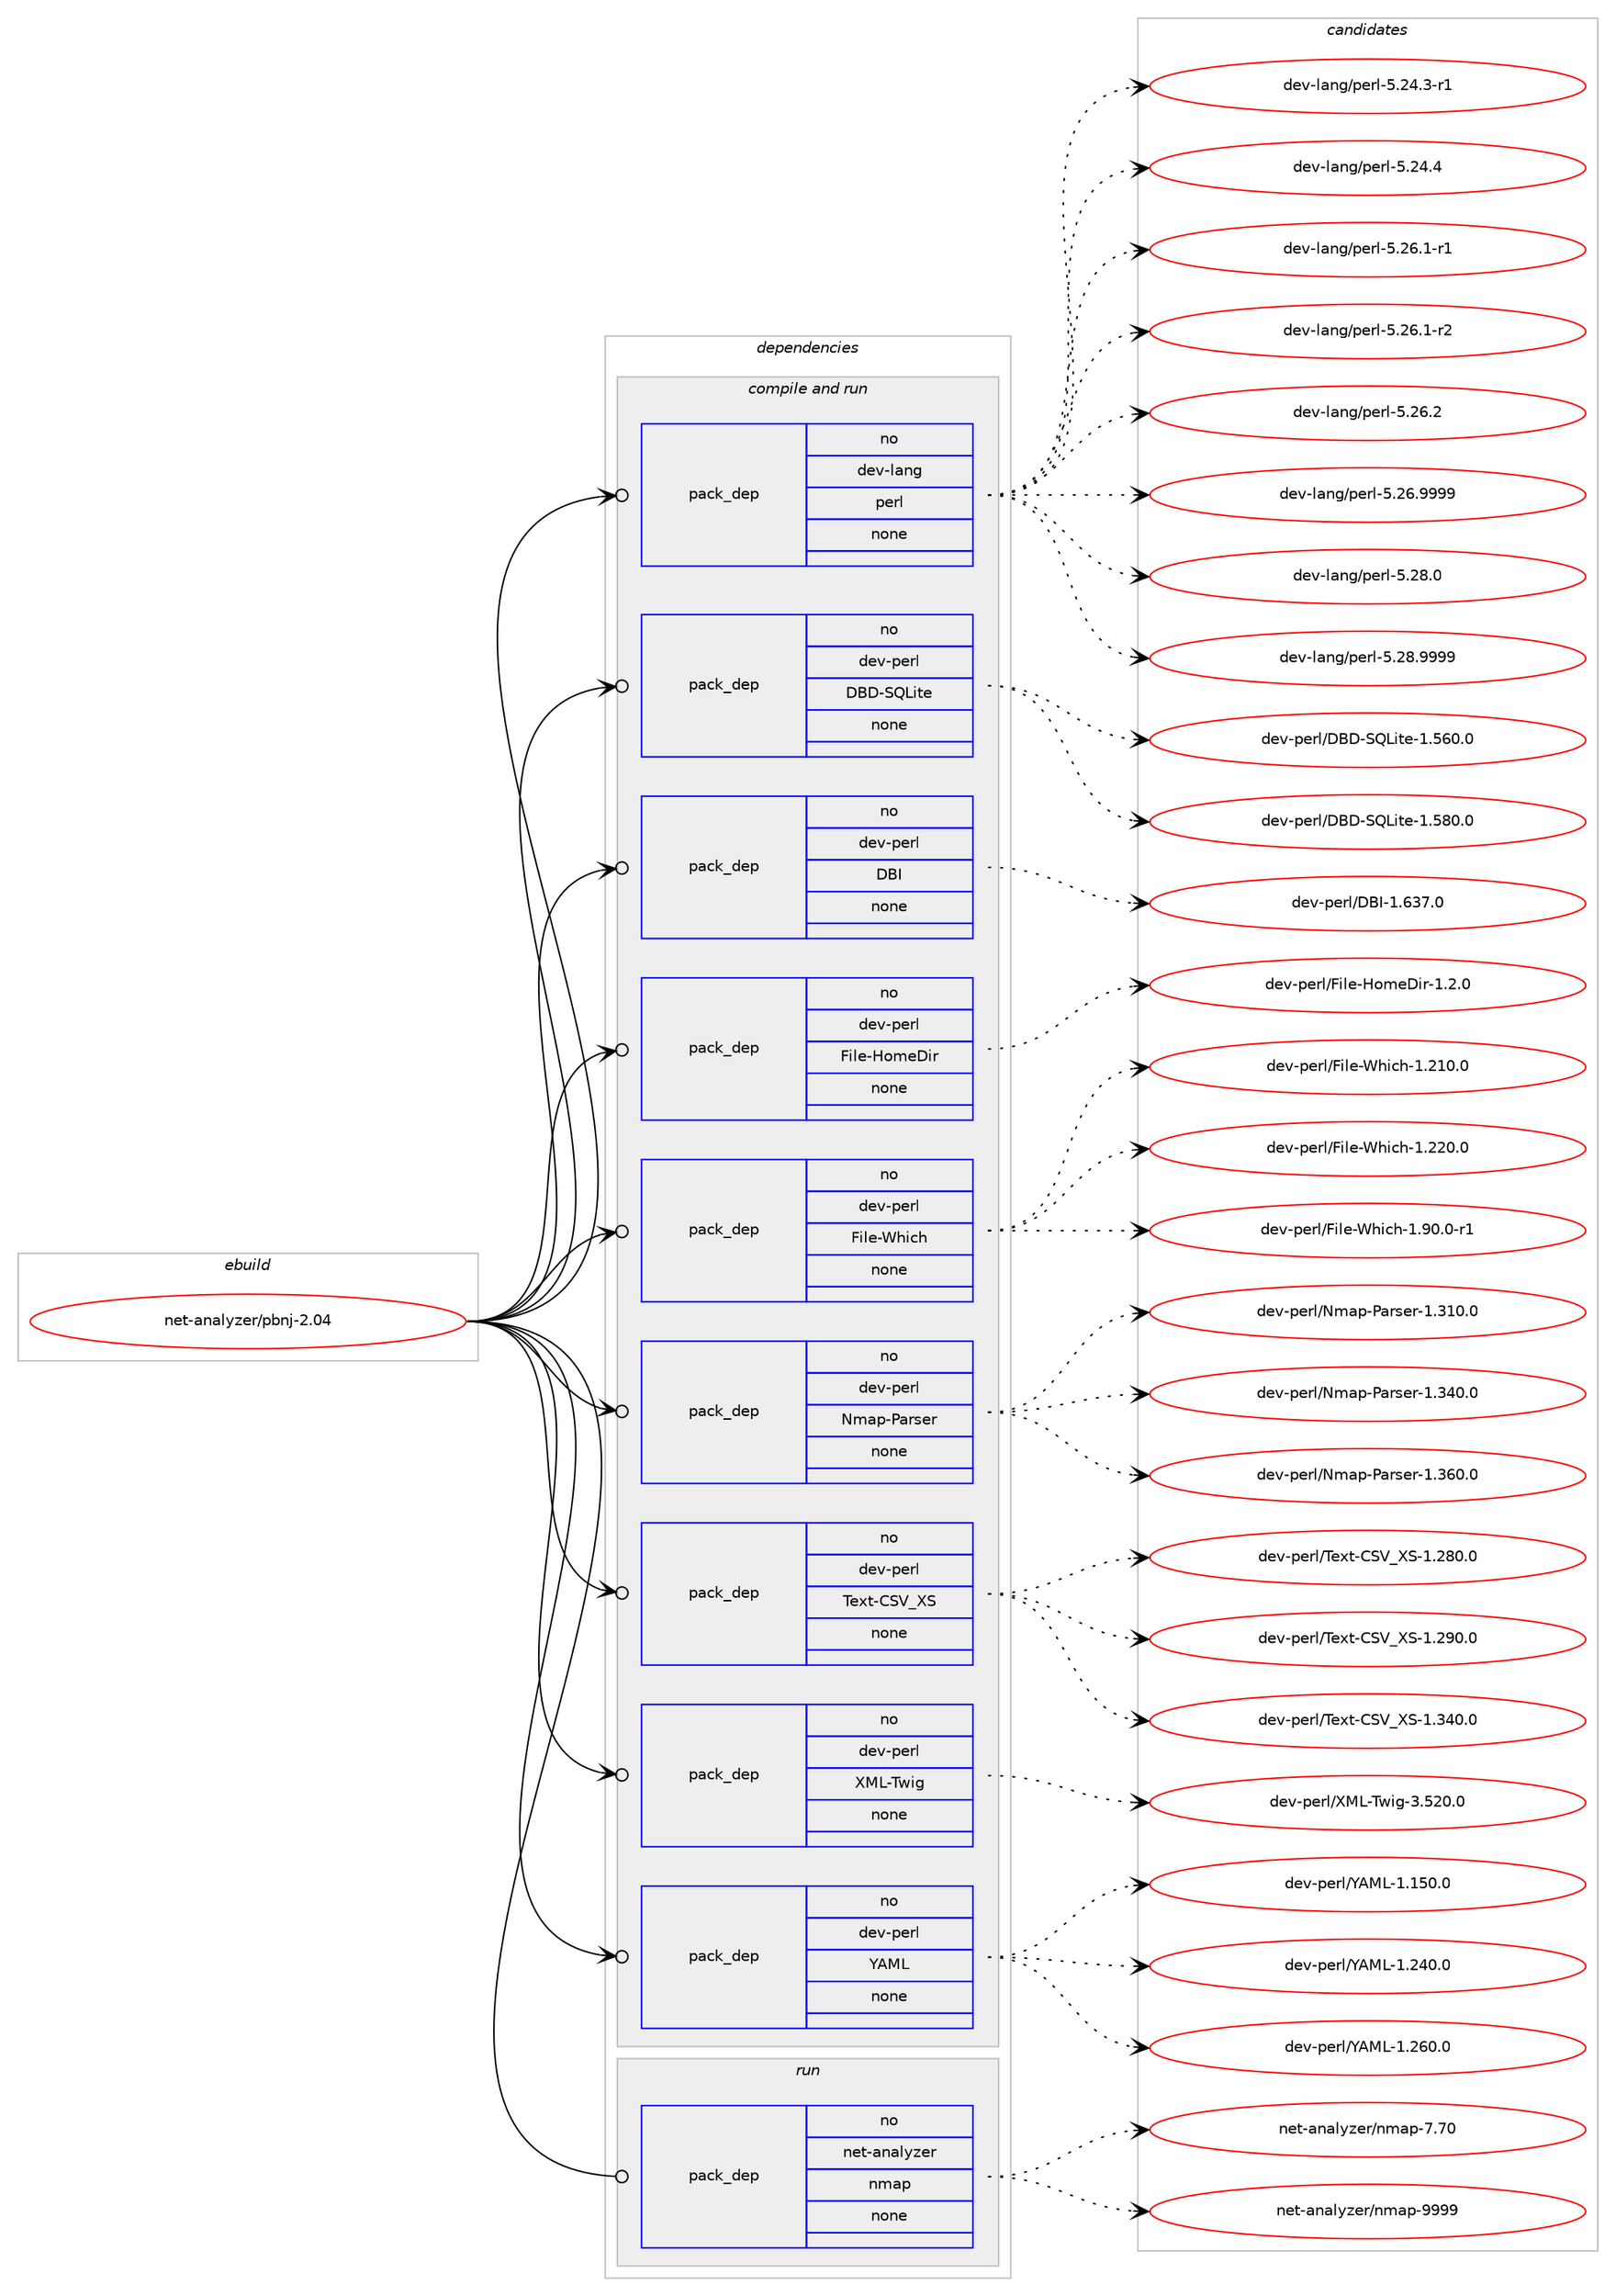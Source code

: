 digraph prolog {

# *************
# Graph options
# *************

newrank=true;
concentrate=true;
compound=true;
graph [rankdir=LR,fontname=Helvetica,fontsize=10,ranksep=1.5];#, ranksep=2.5, nodesep=0.2];
edge  [arrowhead=vee];
node  [fontname=Helvetica,fontsize=10];

# **********
# The ebuild
# **********

subgraph cluster_leftcol {
color=gray;
rank=same;
label=<<i>ebuild</i>>;
id [label="net-analyzer/pbnj-2.04", color=red, width=4, href="../net-analyzer/pbnj-2.04.svg"];
}

# ****************
# The dependencies
# ****************

subgraph cluster_midcol {
color=gray;
label=<<i>dependencies</i>>;
subgraph cluster_compile {
fillcolor="#eeeeee";
style=filled;
label=<<i>compile</i>>;
}
subgraph cluster_compileandrun {
fillcolor="#eeeeee";
style=filled;
label=<<i>compile and run</i>>;
subgraph pack1177220 {
dependency1646358 [label=<<TABLE BORDER="0" CELLBORDER="1" CELLSPACING="0" CELLPADDING="4" WIDTH="220"><TR><TD ROWSPAN="6" CELLPADDING="30">pack_dep</TD></TR><TR><TD WIDTH="110">no</TD></TR><TR><TD>dev-lang</TD></TR><TR><TD>perl</TD></TR><TR><TD>none</TD></TR><TR><TD></TD></TR></TABLE>>, shape=none, color=blue];
}
id:e -> dependency1646358:w [weight=20,style="solid",arrowhead="odotvee"];
subgraph pack1177221 {
dependency1646359 [label=<<TABLE BORDER="0" CELLBORDER="1" CELLSPACING="0" CELLPADDING="4" WIDTH="220"><TR><TD ROWSPAN="6" CELLPADDING="30">pack_dep</TD></TR><TR><TD WIDTH="110">no</TD></TR><TR><TD>dev-perl</TD></TR><TR><TD>DBD-SQLite</TD></TR><TR><TD>none</TD></TR><TR><TD></TD></TR></TABLE>>, shape=none, color=blue];
}
id:e -> dependency1646359:w [weight=20,style="solid",arrowhead="odotvee"];
subgraph pack1177222 {
dependency1646360 [label=<<TABLE BORDER="0" CELLBORDER="1" CELLSPACING="0" CELLPADDING="4" WIDTH="220"><TR><TD ROWSPAN="6" CELLPADDING="30">pack_dep</TD></TR><TR><TD WIDTH="110">no</TD></TR><TR><TD>dev-perl</TD></TR><TR><TD>DBI</TD></TR><TR><TD>none</TD></TR><TR><TD></TD></TR></TABLE>>, shape=none, color=blue];
}
id:e -> dependency1646360:w [weight=20,style="solid",arrowhead="odotvee"];
subgraph pack1177223 {
dependency1646361 [label=<<TABLE BORDER="0" CELLBORDER="1" CELLSPACING="0" CELLPADDING="4" WIDTH="220"><TR><TD ROWSPAN="6" CELLPADDING="30">pack_dep</TD></TR><TR><TD WIDTH="110">no</TD></TR><TR><TD>dev-perl</TD></TR><TR><TD>File-HomeDir</TD></TR><TR><TD>none</TD></TR><TR><TD></TD></TR></TABLE>>, shape=none, color=blue];
}
id:e -> dependency1646361:w [weight=20,style="solid",arrowhead="odotvee"];
subgraph pack1177224 {
dependency1646362 [label=<<TABLE BORDER="0" CELLBORDER="1" CELLSPACING="0" CELLPADDING="4" WIDTH="220"><TR><TD ROWSPAN="6" CELLPADDING="30">pack_dep</TD></TR><TR><TD WIDTH="110">no</TD></TR><TR><TD>dev-perl</TD></TR><TR><TD>File-Which</TD></TR><TR><TD>none</TD></TR><TR><TD></TD></TR></TABLE>>, shape=none, color=blue];
}
id:e -> dependency1646362:w [weight=20,style="solid",arrowhead="odotvee"];
subgraph pack1177225 {
dependency1646363 [label=<<TABLE BORDER="0" CELLBORDER="1" CELLSPACING="0" CELLPADDING="4" WIDTH="220"><TR><TD ROWSPAN="6" CELLPADDING="30">pack_dep</TD></TR><TR><TD WIDTH="110">no</TD></TR><TR><TD>dev-perl</TD></TR><TR><TD>Nmap-Parser</TD></TR><TR><TD>none</TD></TR><TR><TD></TD></TR></TABLE>>, shape=none, color=blue];
}
id:e -> dependency1646363:w [weight=20,style="solid",arrowhead="odotvee"];
subgraph pack1177226 {
dependency1646364 [label=<<TABLE BORDER="0" CELLBORDER="1" CELLSPACING="0" CELLPADDING="4" WIDTH="220"><TR><TD ROWSPAN="6" CELLPADDING="30">pack_dep</TD></TR><TR><TD WIDTH="110">no</TD></TR><TR><TD>dev-perl</TD></TR><TR><TD>Text-CSV_XS</TD></TR><TR><TD>none</TD></TR><TR><TD></TD></TR></TABLE>>, shape=none, color=blue];
}
id:e -> dependency1646364:w [weight=20,style="solid",arrowhead="odotvee"];
subgraph pack1177227 {
dependency1646365 [label=<<TABLE BORDER="0" CELLBORDER="1" CELLSPACING="0" CELLPADDING="4" WIDTH="220"><TR><TD ROWSPAN="6" CELLPADDING="30">pack_dep</TD></TR><TR><TD WIDTH="110">no</TD></TR><TR><TD>dev-perl</TD></TR><TR><TD>XML-Twig</TD></TR><TR><TD>none</TD></TR><TR><TD></TD></TR></TABLE>>, shape=none, color=blue];
}
id:e -> dependency1646365:w [weight=20,style="solid",arrowhead="odotvee"];
subgraph pack1177228 {
dependency1646366 [label=<<TABLE BORDER="0" CELLBORDER="1" CELLSPACING="0" CELLPADDING="4" WIDTH="220"><TR><TD ROWSPAN="6" CELLPADDING="30">pack_dep</TD></TR><TR><TD WIDTH="110">no</TD></TR><TR><TD>dev-perl</TD></TR><TR><TD>YAML</TD></TR><TR><TD>none</TD></TR><TR><TD></TD></TR></TABLE>>, shape=none, color=blue];
}
id:e -> dependency1646366:w [weight=20,style="solid",arrowhead="odotvee"];
}
subgraph cluster_run {
fillcolor="#eeeeee";
style=filled;
label=<<i>run</i>>;
subgraph pack1177229 {
dependency1646367 [label=<<TABLE BORDER="0" CELLBORDER="1" CELLSPACING="0" CELLPADDING="4" WIDTH="220"><TR><TD ROWSPAN="6" CELLPADDING="30">pack_dep</TD></TR><TR><TD WIDTH="110">no</TD></TR><TR><TD>net-analyzer</TD></TR><TR><TD>nmap</TD></TR><TR><TD>none</TD></TR><TR><TD></TD></TR></TABLE>>, shape=none, color=blue];
}
id:e -> dependency1646367:w [weight=20,style="solid",arrowhead="odot"];
}
}

# **************
# The candidates
# **************

subgraph cluster_choices {
rank=same;
color=gray;
label=<<i>candidates</i>>;

subgraph choice1177220 {
color=black;
nodesep=1;
choice100101118451089711010347112101114108455346505246514511449 [label="dev-lang/perl-5.24.3-r1", color=red, width=4,href="../dev-lang/perl-5.24.3-r1.svg"];
choice10010111845108971101034711210111410845534650524652 [label="dev-lang/perl-5.24.4", color=red, width=4,href="../dev-lang/perl-5.24.4.svg"];
choice100101118451089711010347112101114108455346505446494511449 [label="dev-lang/perl-5.26.1-r1", color=red, width=4,href="../dev-lang/perl-5.26.1-r1.svg"];
choice100101118451089711010347112101114108455346505446494511450 [label="dev-lang/perl-5.26.1-r2", color=red, width=4,href="../dev-lang/perl-5.26.1-r2.svg"];
choice10010111845108971101034711210111410845534650544650 [label="dev-lang/perl-5.26.2", color=red, width=4,href="../dev-lang/perl-5.26.2.svg"];
choice10010111845108971101034711210111410845534650544657575757 [label="dev-lang/perl-5.26.9999", color=red, width=4,href="../dev-lang/perl-5.26.9999.svg"];
choice10010111845108971101034711210111410845534650564648 [label="dev-lang/perl-5.28.0", color=red, width=4,href="../dev-lang/perl-5.28.0.svg"];
choice10010111845108971101034711210111410845534650564657575757 [label="dev-lang/perl-5.28.9999", color=red, width=4,href="../dev-lang/perl-5.28.9999.svg"];
dependency1646358:e -> choice100101118451089711010347112101114108455346505246514511449:w [style=dotted,weight="100"];
dependency1646358:e -> choice10010111845108971101034711210111410845534650524652:w [style=dotted,weight="100"];
dependency1646358:e -> choice100101118451089711010347112101114108455346505446494511449:w [style=dotted,weight="100"];
dependency1646358:e -> choice100101118451089711010347112101114108455346505446494511450:w [style=dotted,weight="100"];
dependency1646358:e -> choice10010111845108971101034711210111410845534650544650:w [style=dotted,weight="100"];
dependency1646358:e -> choice10010111845108971101034711210111410845534650544657575757:w [style=dotted,weight="100"];
dependency1646358:e -> choice10010111845108971101034711210111410845534650564648:w [style=dotted,weight="100"];
dependency1646358:e -> choice10010111845108971101034711210111410845534650564657575757:w [style=dotted,weight="100"];
}
subgraph choice1177221 {
color=black;
nodesep=1;
choice1001011184511210111410847686668458381761051161014549465354484648 [label="dev-perl/DBD-SQLite-1.560.0", color=red, width=4,href="../dev-perl/DBD-SQLite-1.560.0.svg"];
choice1001011184511210111410847686668458381761051161014549465356484648 [label="dev-perl/DBD-SQLite-1.580.0", color=red, width=4,href="../dev-perl/DBD-SQLite-1.580.0.svg"];
dependency1646359:e -> choice1001011184511210111410847686668458381761051161014549465354484648:w [style=dotted,weight="100"];
dependency1646359:e -> choice1001011184511210111410847686668458381761051161014549465356484648:w [style=dotted,weight="100"];
}
subgraph choice1177222 {
color=black;
nodesep=1;
choice10010111845112101114108476866734549465451554648 [label="dev-perl/DBI-1.637.0", color=red, width=4,href="../dev-perl/DBI-1.637.0.svg"];
dependency1646360:e -> choice10010111845112101114108476866734549465451554648:w [style=dotted,weight="100"];
}
subgraph choice1177223 {
color=black;
nodesep=1;
choice100101118451121011141084770105108101457211110910168105114454946504648 [label="dev-perl/File-HomeDir-1.2.0", color=red, width=4,href="../dev-perl/File-HomeDir-1.2.0.svg"];
dependency1646361:e -> choice100101118451121011141084770105108101457211110910168105114454946504648:w [style=dotted,weight="100"];
}
subgraph choice1177224 {
color=black;
nodesep=1;
choice1001011184511210111410847701051081014587104105991044549465049484648 [label="dev-perl/File-Which-1.210.0", color=red, width=4,href="../dev-perl/File-Which-1.210.0.svg"];
choice1001011184511210111410847701051081014587104105991044549465050484648 [label="dev-perl/File-Which-1.220.0", color=red, width=4,href="../dev-perl/File-Which-1.220.0.svg"];
choice100101118451121011141084770105108101458710410599104454946574846484511449 [label="dev-perl/File-Which-1.90.0-r1", color=red, width=4,href="../dev-perl/File-Which-1.90.0-r1.svg"];
dependency1646362:e -> choice1001011184511210111410847701051081014587104105991044549465049484648:w [style=dotted,weight="100"];
dependency1646362:e -> choice1001011184511210111410847701051081014587104105991044549465050484648:w [style=dotted,weight="100"];
dependency1646362:e -> choice100101118451121011141084770105108101458710410599104454946574846484511449:w [style=dotted,weight="100"];
}
subgraph choice1177225 {
color=black;
nodesep=1;
choice100101118451121011141084778109971124580971141151011144549465149484648 [label="dev-perl/Nmap-Parser-1.310.0", color=red, width=4,href="../dev-perl/Nmap-Parser-1.310.0.svg"];
choice100101118451121011141084778109971124580971141151011144549465152484648 [label="dev-perl/Nmap-Parser-1.340.0", color=red, width=4,href="../dev-perl/Nmap-Parser-1.340.0.svg"];
choice100101118451121011141084778109971124580971141151011144549465154484648 [label="dev-perl/Nmap-Parser-1.360.0", color=red, width=4,href="../dev-perl/Nmap-Parser-1.360.0.svg"];
dependency1646363:e -> choice100101118451121011141084778109971124580971141151011144549465149484648:w [style=dotted,weight="100"];
dependency1646363:e -> choice100101118451121011141084778109971124580971141151011144549465152484648:w [style=dotted,weight="100"];
dependency1646363:e -> choice100101118451121011141084778109971124580971141151011144549465154484648:w [style=dotted,weight="100"];
}
subgraph choice1177226 {
color=black;
nodesep=1;
choice100101118451121011141084784101120116456783869588834549465056484648 [label="dev-perl/Text-CSV_XS-1.280.0", color=red, width=4,href="../dev-perl/Text-CSV_XS-1.280.0.svg"];
choice100101118451121011141084784101120116456783869588834549465057484648 [label="dev-perl/Text-CSV_XS-1.290.0", color=red, width=4,href="../dev-perl/Text-CSV_XS-1.290.0.svg"];
choice100101118451121011141084784101120116456783869588834549465152484648 [label="dev-perl/Text-CSV_XS-1.340.0", color=red, width=4,href="../dev-perl/Text-CSV_XS-1.340.0.svg"];
dependency1646364:e -> choice100101118451121011141084784101120116456783869588834549465056484648:w [style=dotted,weight="100"];
dependency1646364:e -> choice100101118451121011141084784101120116456783869588834549465057484648:w [style=dotted,weight="100"];
dependency1646364:e -> choice100101118451121011141084784101120116456783869588834549465152484648:w [style=dotted,weight="100"];
}
subgraph choice1177227 {
color=black;
nodesep=1;
choice100101118451121011141084788777645841191051034551465350484648 [label="dev-perl/XML-Twig-3.520.0", color=red, width=4,href="../dev-perl/XML-Twig-3.520.0.svg"];
dependency1646365:e -> choice100101118451121011141084788777645841191051034551465350484648:w [style=dotted,weight="100"];
}
subgraph choice1177228 {
color=black;
nodesep=1;
choice1001011184511210111410847896577764549464953484648 [label="dev-perl/YAML-1.150.0", color=red, width=4,href="../dev-perl/YAML-1.150.0.svg"];
choice1001011184511210111410847896577764549465052484648 [label="dev-perl/YAML-1.240.0", color=red, width=4,href="../dev-perl/YAML-1.240.0.svg"];
choice1001011184511210111410847896577764549465054484648 [label="dev-perl/YAML-1.260.0", color=red, width=4,href="../dev-perl/YAML-1.260.0.svg"];
dependency1646366:e -> choice1001011184511210111410847896577764549464953484648:w [style=dotted,weight="100"];
dependency1646366:e -> choice1001011184511210111410847896577764549465052484648:w [style=dotted,weight="100"];
dependency1646366:e -> choice1001011184511210111410847896577764549465054484648:w [style=dotted,weight="100"];
}
subgraph choice1177229 {
color=black;
nodesep=1;
choice11010111645971109710812112210111447110109971124555465548 [label="net-analyzer/nmap-7.70", color=red, width=4,href="../net-analyzer/nmap-7.70.svg"];
choice11010111645971109710812112210111447110109971124557575757 [label="net-analyzer/nmap-9999", color=red, width=4,href="../net-analyzer/nmap-9999.svg"];
dependency1646367:e -> choice11010111645971109710812112210111447110109971124555465548:w [style=dotted,weight="100"];
dependency1646367:e -> choice11010111645971109710812112210111447110109971124557575757:w [style=dotted,weight="100"];
}
}

}
